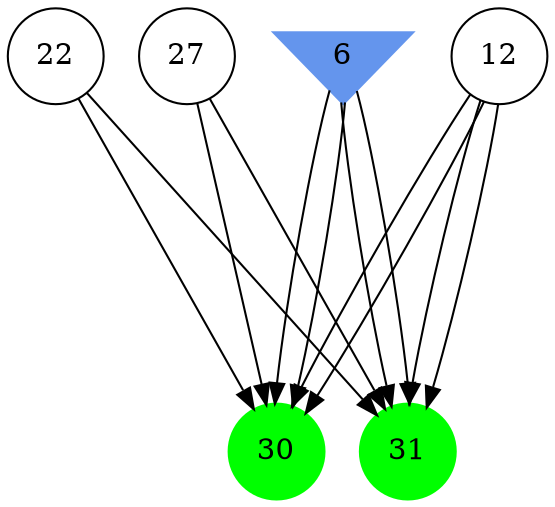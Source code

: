 digraph brain {
	ranksep=2.0;
	6 [shape=invtriangle,style=filled,color=cornflowerblue];
	12 [shape=circle,color=black];
	22 [shape=circle,color=black];
	27 [shape=circle,color=black];
	30 [shape=circle,style=filled,color=green];
	31 [shape=circle,style=filled,color=green];
	6	->	31;
	6	->	30;
	27	->	31;
	27	->	30;
	12	->	31;
	12	->	30;
	6	->	31;
	6	->	30;
	22	->	31;
	22	->	30;
	12	->	31;
	12	->	30;
	{ rank=same; 6; }
	{ rank=same; 12; 22; 27; }
	{ rank=same; 30; 31; }
}
